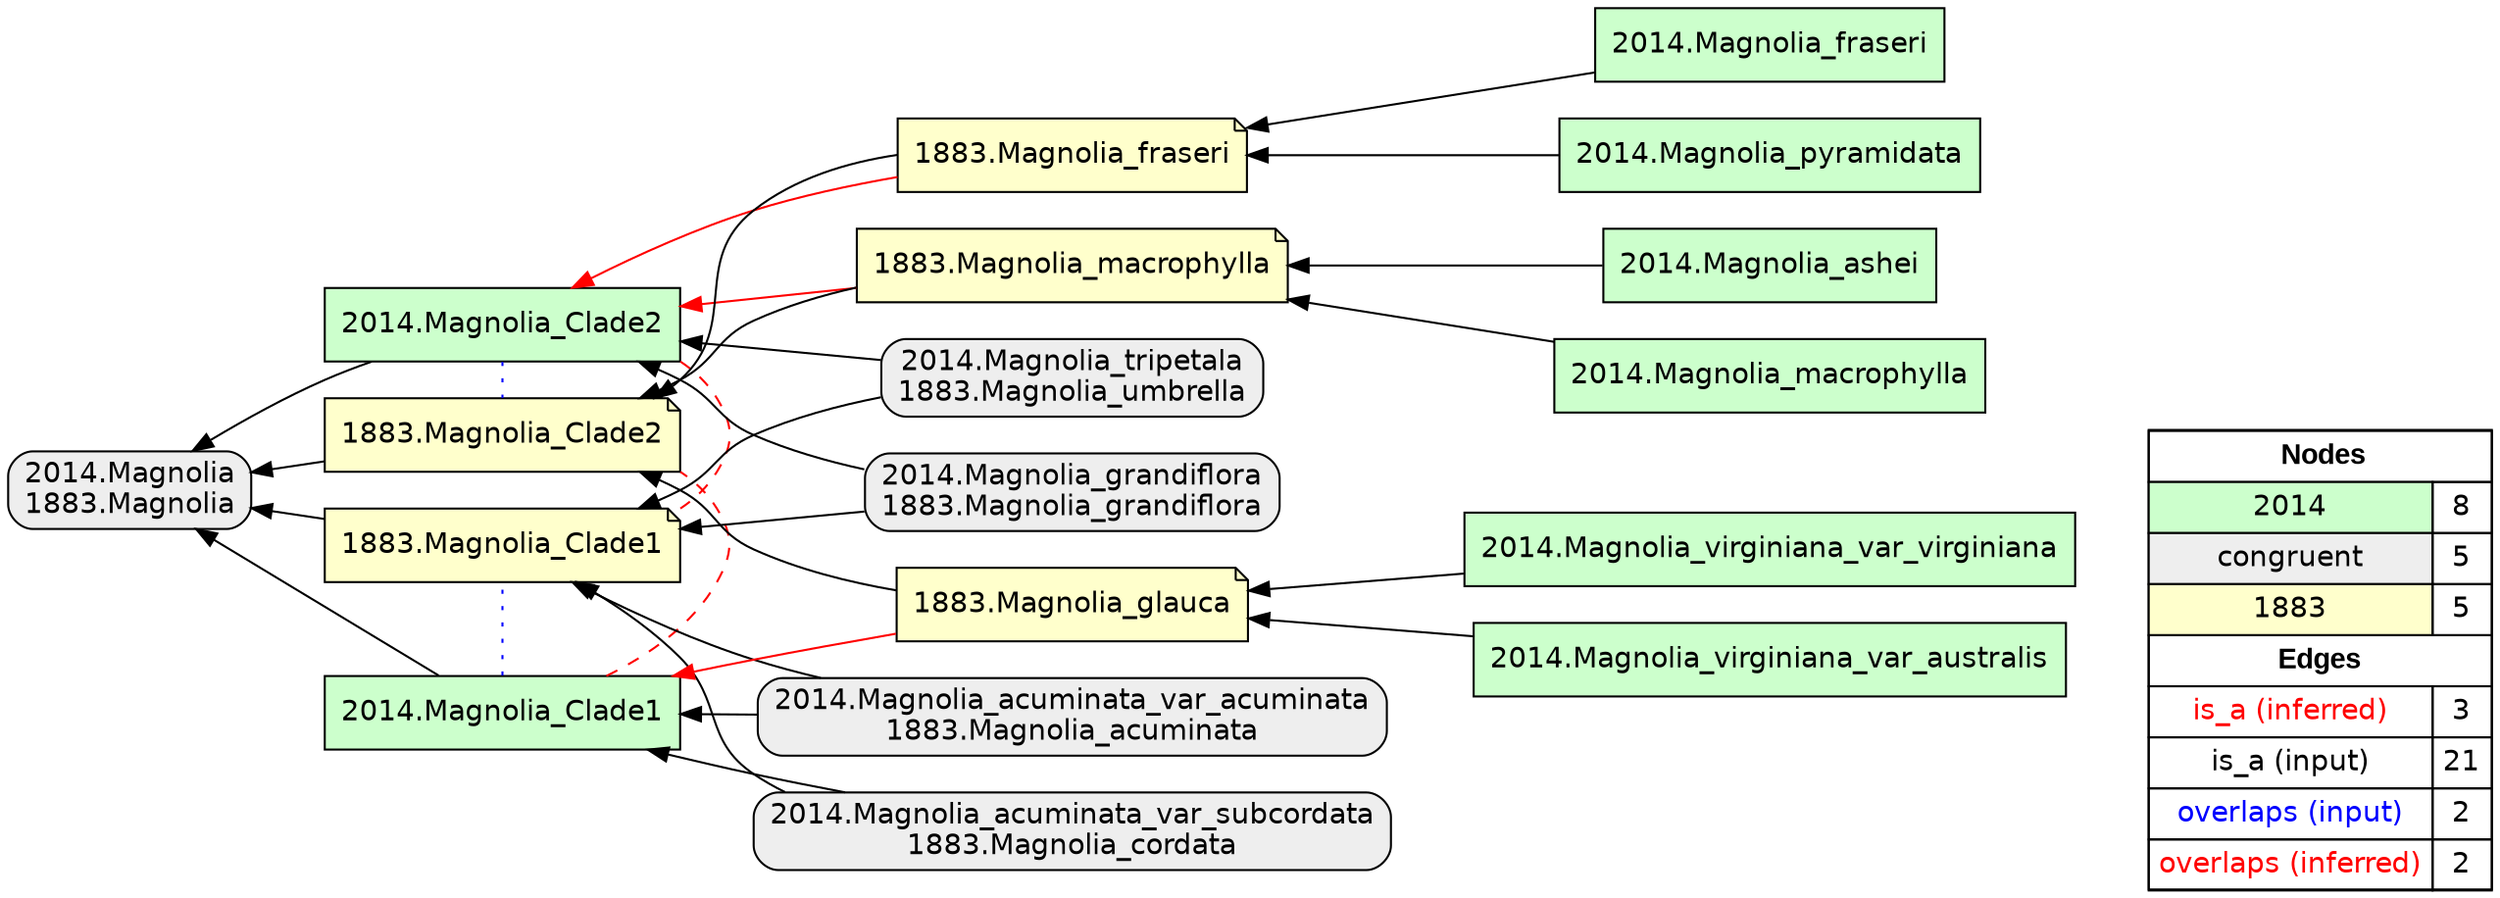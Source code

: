 digraph{
rankdir=RL
node[shape=box style=filled fillcolor="#CCFFCC" fontname="helvetica"] 
"2014.Magnolia_Clade2"
"2014.Magnolia_Clade1"
"2014.Magnolia_fraseri"
"2014.Magnolia_ashei"
"2014.Magnolia_virginiana_var_virginiana"
"2014.Magnolia_macrophylla"
"2014.Magnolia_virginiana_var_australis"
"2014.Magnolia_pyramidata"
node[shape=box style="filled,rounded" fillcolor="#EEEEEE" fontname="helvetica"] 
"2014.Magnolia_acuminata_var_subcordata\n1883.Magnolia_cordata"
"2014.Magnolia_tripetala\n1883.Magnolia_umbrella"
"2014.Magnolia_acuminata_var_acuminata\n1883.Magnolia_acuminata"
"2014.Magnolia\n1883.Magnolia"
"2014.Magnolia_grandiflora\n1883.Magnolia_grandiflora"
node[shape=note style=filled fillcolor="#FFFFCC" fontname="helvetica"] 
"1883.Magnolia_Clade2"
"1883.Magnolia_Clade1"
"1883.Magnolia_macrophylla"
"1883.Magnolia_glauca"
"1883.Magnolia_fraseri"
edge[arrowhead=normal style=solid color="#FF0000" constraint=true penwidth=1]
"1883.Magnolia_macrophylla" -> "2014.Magnolia_Clade2"
"1883.Magnolia_glauca" -> "2014.Magnolia_Clade1"
"1883.Magnolia_fraseri" -> "2014.Magnolia_Clade2"
edge[arrowhead=normal style=dotted color="#000000" constraint=true penwidth=1]
edge[arrowhead=normal style=solid color="#000000" constraint=true penwidth=1]
"2014.Magnolia_Clade1" -> "2014.Magnolia\n1883.Magnolia"
"1883.Magnolia_glauca" -> "1883.Magnolia_Clade2"
"1883.Magnolia_Clade1" -> "2014.Magnolia\n1883.Magnolia"
"2014.Magnolia_acuminata_var_subcordata\n1883.Magnolia_cordata" -> "1883.Magnolia_Clade1"
"2014.Magnolia_tripetala\n1883.Magnolia_umbrella" -> "2014.Magnolia_Clade2"
"2014.Magnolia_grandiflora\n1883.Magnolia_grandiflora" -> "2014.Magnolia_Clade2"
"2014.Magnolia_virginiana_var_australis" -> "1883.Magnolia_glauca"
"2014.Magnolia_grandiflora\n1883.Magnolia_grandiflora" -> "1883.Magnolia_Clade1"
"2014.Magnolia_pyramidata" -> "1883.Magnolia_fraseri"
"2014.Magnolia_fraseri" -> "1883.Magnolia_fraseri"
"2014.Magnolia_acuminata_var_acuminata\n1883.Magnolia_acuminata" -> "1883.Magnolia_Clade1"
"1883.Magnolia_Clade2" -> "2014.Magnolia\n1883.Magnolia"
"2014.Magnolia_Clade2" -> "2014.Magnolia\n1883.Magnolia"
"2014.Magnolia_acuminata_var_acuminata\n1883.Magnolia_acuminata" -> "2014.Magnolia_Clade1"
"2014.Magnolia_acuminata_var_subcordata\n1883.Magnolia_cordata" -> "2014.Magnolia_Clade1"
"1883.Magnolia_macrophylla" -> "1883.Magnolia_Clade2"
"2014.Magnolia_ashei" -> "1883.Magnolia_macrophylla"
"2014.Magnolia_macrophylla" -> "1883.Magnolia_macrophylla"
"2014.Magnolia_virginiana_var_virginiana" -> "1883.Magnolia_glauca"
"2014.Magnolia_tripetala\n1883.Magnolia_umbrella" -> "1883.Magnolia_Clade1"
"1883.Magnolia_fraseri" -> "1883.Magnolia_Clade2"
edge[arrowhead=none style=dotted color="#0000FF" constraint=false penwidth=1]
"2014.Magnolia_Clade1" -> "1883.Magnolia_Clade1"
"2014.Magnolia_Clade2" -> "1883.Magnolia_Clade2"
edge[arrowhead=none style=dashed color="#FF0000" constraint=false penwidth=1]
"2014.Magnolia_Clade1" -> "1883.Magnolia_Clade2"
"2014.Magnolia_Clade2" -> "1883.Magnolia_Clade1"
node[shape=box] 
{rank=source Legend [fillcolor= white margin=0 label=< 
 <TABLE BORDER="0" CELLBORDER="1" CELLSPACING="0" CELLPADDING="4"> 
<TR> <TD COLSPAN="2"><font face="Arial Black"> Nodes</font></TD> </TR> 
<TR> 
 <TD bgcolor="#CCFFCC" fontname="helvetica">2014</TD> 
 <TD>8</TD> 
 </TR> 
<TR> 
 <TD bgcolor="#EEEEEE" fontname="helvetica">congruent</TD> 
 <TD>5</TD> 
 </TR> 
<TR> 
 <TD bgcolor="#FFFFCC" fontname="helvetica">1883</TD> 
 <TD>5</TD> 
 </TR> 
<TR> <TD COLSPAN="2"><font face = "Arial Black"> Edges </font></TD> </TR> 
<TR> 
 <TD><font color ="#FF0000">is_a (inferred)</font></TD><TD>3</TD>
</TR>
<TR> 
 <TD><font color ="#000000">is_a (input)</font></TD><TD>21</TD>
</TR>
<TR> 
 <TD><font color ="#0000FF">overlaps (input)</font></TD><TD>2</TD>
</TR>
<TR> 
 <TD><font color ="#FF0000">overlaps (inferred)</font></TD><TD>2</TD>
</TR>
</TABLE> 
 >] } 
}